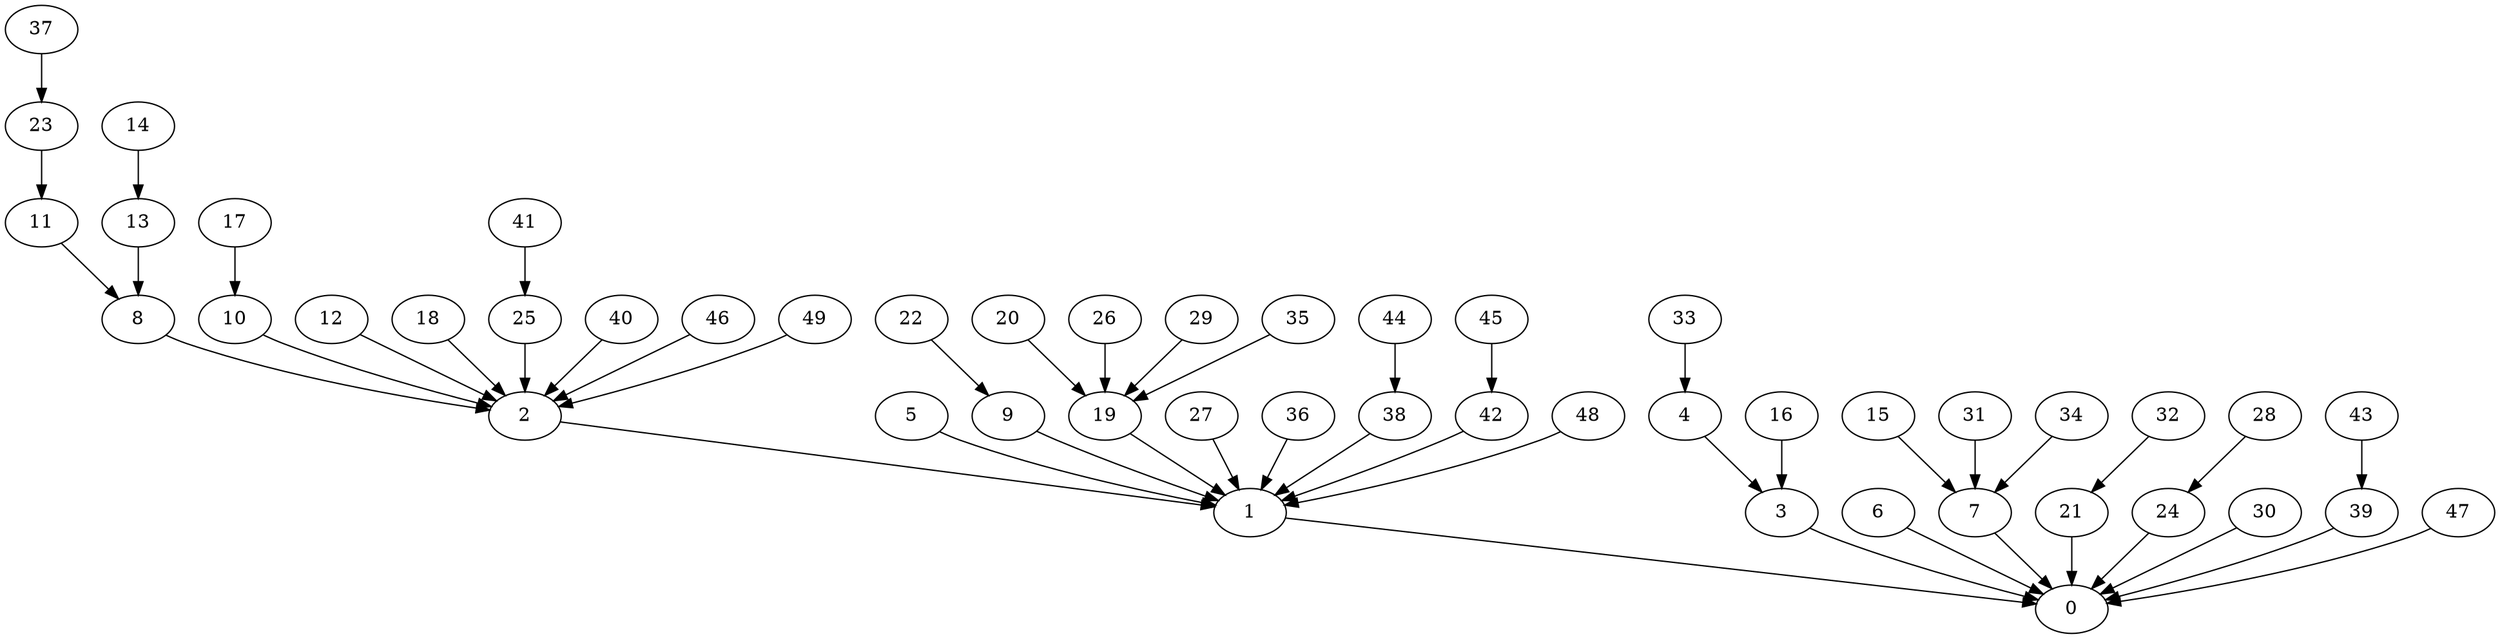 /* Created by igraph 0.6.5 */
digraph {
  0;
  1;
  2;
  3;
  4;
  5;
  6;
  7;
  8;
  9;
  10;
  11;
  12;
  13;
  14;
  15;
  16;
  17;
  18;
  19;
  20;
  21;
  22;
  23;
  24;
  25;
  26;
  27;
  28;
  29;
  30;
  31;
  32;
  33;
  34;
  35;
  36;
  37;
  38;
  39;
  40;
  41;
  42;
  43;
  44;
  45;
  46;
  47;
  48;
  49;

  1 -> 0;
  2 -> 1;
  3 -> 0;
  4 -> 3;
  5 -> 1;
  6 -> 0;
  7 -> 0;
  8 -> 2;
  9 -> 1;
  10 -> 2;
  11 -> 8;
  12 -> 2;
  13 -> 8;
  14 -> 13;
  15 -> 7;
  16 -> 3;
  17 -> 10;
  18 -> 2;
  19 -> 1;
  20 -> 19;
  21 -> 0;
  22 -> 9;
  23 -> 11;
  24 -> 0;
  25 -> 2;
  26 -> 19;
  27 -> 1;
  28 -> 24;
  29 -> 19;
  30 -> 0;
  31 -> 7;
  32 -> 21;
  33 -> 4;
  34 -> 7;
  35 -> 19;
  36 -> 1;
  37 -> 23;
  38 -> 1;
  39 -> 0;
  40 -> 2;
  41 -> 25;
  42 -> 1;
  43 -> 39;
  44 -> 38;
  45 -> 42;
  46 -> 2;
  47 -> 0;
  48 -> 1;
  49 -> 2;
}
